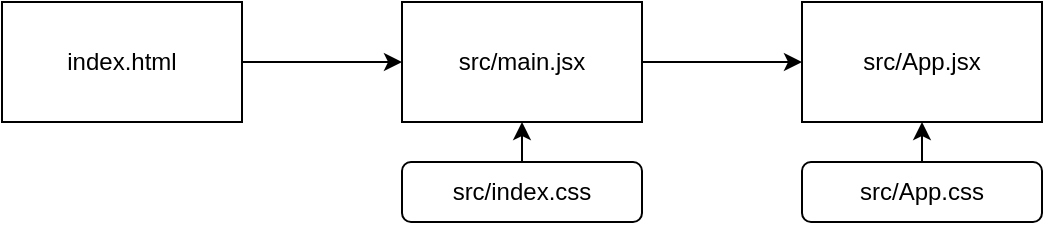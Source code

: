 <mxfile version="24.8.6" pages="2">
    <diagram id="ROD6cOilkUigsOtt_a2R" name="Page-1">
        <mxGraphModel dx="552" dy="289" grid="1" gridSize="10" guides="1" tooltips="1" connect="1" arrows="1" fold="1" page="1" pageScale="1" pageWidth="827" pageHeight="1169" math="0" shadow="0">
            <root>
                <mxCell id="0"/>
                <mxCell id="1" parent="0"/>
                <mxCell id="4" style="edgeStyle=none;html=1;" parent="1" source="2" target="3" edge="1">
                    <mxGeometry relative="1" as="geometry"/>
                </mxCell>
                <mxCell id="2" value="index.html" style="rounded=0;whiteSpace=wrap;html=1;" parent="1" vertex="1">
                    <mxGeometry x="40" y="40" width="120" height="60" as="geometry"/>
                </mxCell>
                <mxCell id="6" style="edgeStyle=none;html=1;entryX=0;entryY=0.5;entryDx=0;entryDy=0;" parent="1" source="3" target="5" edge="1">
                    <mxGeometry relative="1" as="geometry"/>
                </mxCell>
                <mxCell id="3" value="src/main.jsx" style="rounded=0;whiteSpace=wrap;html=1;" parent="1" vertex="1">
                    <mxGeometry x="240" y="40" width="120" height="60" as="geometry"/>
                </mxCell>
                <mxCell id="5" value="src/App.jsx" style="rounded=0;whiteSpace=wrap;html=1;" parent="1" vertex="1">
                    <mxGeometry x="440" y="40" width="120" height="60" as="geometry"/>
                </mxCell>
                <mxCell id="8" style="edgeStyle=none;html=1;entryX=0.5;entryY=1;entryDx=0;entryDy=0;" parent="1" source="7" target="3" edge="1">
                    <mxGeometry relative="1" as="geometry"/>
                </mxCell>
                <mxCell id="7" value="src/index.css" style="rounded=1;whiteSpace=wrap;html=1;" parent="1" vertex="1">
                    <mxGeometry x="240" y="120" width="120" height="30" as="geometry"/>
                </mxCell>
                <mxCell id="10" style="edgeStyle=none;html=1;exitX=0.5;exitY=0;exitDx=0;exitDy=0;entryX=0.5;entryY=1;entryDx=0;entryDy=0;" parent="1" source="9" target="5" edge="1">
                    <mxGeometry relative="1" as="geometry"/>
                </mxCell>
                <mxCell id="9" value="src/App.css" style="rounded=1;whiteSpace=wrap;html=1;" parent="1" vertex="1">
                    <mxGeometry x="440" y="120" width="120" height="30" as="geometry"/>
                </mxCell>
            </root>
        </mxGraphModel>
    </diagram>
    <diagram name="Copy of Page-1" id="NbK4gZZD71qdAxxKqQ4v">
        <mxGraphModel dx="552" dy="289" grid="1" gridSize="10" guides="1" tooltips="1" connect="1" arrows="1" fold="1" page="1" pageScale="1" pageWidth="827" pageHeight="1169" math="0" shadow="0">
            <root>
                <mxCell id="MpxG5HLCXUMw-2WiPCEB-0"/>
                <mxCell id="MpxG5HLCXUMw-2WiPCEB-1" parent="MpxG5HLCXUMw-2WiPCEB-0"/>
                <mxCell id="MpxG5HLCXUMw-2WiPCEB-2" style="edgeStyle=none;html=1;" parent="MpxG5HLCXUMw-2WiPCEB-1" source="MpxG5HLCXUMw-2WiPCEB-3" target="MpxG5HLCXUMw-2WiPCEB-5" edge="1">
                    <mxGeometry relative="1" as="geometry"/>
                </mxCell>
                <mxCell id="MpxG5HLCXUMw-2WiPCEB-3" value="index.html" style="rounded=0;whiteSpace=wrap;html=1;" parent="MpxG5HLCXUMw-2WiPCEB-1" vertex="1">
                    <mxGeometry x="40" y="40" width="80" height="60" as="geometry"/>
                </mxCell>
                <mxCell id="MpxG5HLCXUMw-2WiPCEB-4" style="edgeStyle=none;html=1;entryX=0;entryY=0.5;entryDx=0;entryDy=0;" parent="MpxG5HLCXUMw-2WiPCEB-1" source="MpxG5HLCXUMw-2WiPCEB-5" target="MpxG5HLCXUMw-2WiPCEB-6" edge="1">
                    <mxGeometry relative="1" as="geometry"/>
                </mxCell>
                <mxCell id="MpxG5HLCXUMw-2WiPCEB-5" value="src/main.jsx" style="rounded=0;whiteSpace=wrap;html=1;" parent="MpxG5HLCXUMw-2WiPCEB-1" vertex="1">
                    <mxGeometry x="160" y="40" width="100" height="60" as="geometry"/>
                </mxCell>
                <mxCell id="Iq9TPbIThCg38D-bVvgi-1" style="edgeStyle=none;html=1;entryX=0;entryY=0.5;entryDx=0;entryDy=0;" parent="MpxG5HLCXUMw-2WiPCEB-1" source="MpxG5HLCXUMw-2WiPCEB-6" target="Iq9TPbIThCg38D-bVvgi-0" edge="1">
                    <mxGeometry relative="1" as="geometry"/>
                </mxCell>
                <mxCell id="Iq9TPbIThCg38D-bVvgi-7" style="edgeStyle=orthogonalEdgeStyle;html=1;entryX=0;entryY=0.5;entryDx=0;entryDy=0;rounded=0;" parent="MpxG5HLCXUMw-2WiPCEB-1" source="MpxG5HLCXUMw-2WiPCEB-6" target="Iq9TPbIThCg38D-bVvgi-5" edge="1">
                    <mxGeometry relative="1" as="geometry"/>
                </mxCell>
                <mxCell id="Iq9TPbIThCg38D-bVvgi-8" style="edgeStyle=orthogonalEdgeStyle;html=1;entryX=0;entryY=0.5;entryDx=0;entryDy=0;rounded=0;" parent="MpxG5HLCXUMw-2WiPCEB-1" source="MpxG5HLCXUMw-2WiPCEB-6" target="Iq9TPbIThCg38D-bVvgi-6" edge="1">
                    <mxGeometry relative="1" as="geometry"/>
                </mxCell>
                <mxCell id="MpxG5HLCXUMw-2WiPCEB-6" value="src/App.jsx&lt;br&gt;一覧表示" style="rounded=0;whiteSpace=wrap;html=1;" parent="MpxG5HLCXUMw-2WiPCEB-1" vertex="1">
                    <mxGeometry x="280" y="40" width="120" height="60" as="geometry"/>
                </mxCell>
                <mxCell id="MpxG5HLCXUMw-2WiPCEB-7" style="edgeStyle=none;html=1;entryX=0.5;entryY=1;entryDx=0;entryDy=0;" parent="MpxG5HLCXUMw-2WiPCEB-1" source="MpxG5HLCXUMw-2WiPCEB-8" target="MpxG5HLCXUMw-2WiPCEB-5" edge="1">
                    <mxGeometry relative="1" as="geometry"/>
                </mxCell>
                <mxCell id="MpxG5HLCXUMw-2WiPCEB-8" value="src/index.css" style="rounded=1;whiteSpace=wrap;html=1;" parent="MpxG5HLCXUMw-2WiPCEB-1" vertex="1">
                    <mxGeometry x="160" y="120" width="100" height="30" as="geometry"/>
                </mxCell>
                <mxCell id="MpxG5HLCXUMw-2WiPCEB-9" style="edgeStyle=none;html=1;exitX=0.5;exitY=0;exitDx=0;exitDy=0;entryX=0.5;entryY=1;entryDx=0;entryDy=0;" parent="MpxG5HLCXUMw-2WiPCEB-1" source="MpxG5HLCXUMw-2WiPCEB-10" target="MpxG5HLCXUMw-2WiPCEB-6" edge="1">
                    <mxGeometry relative="1" as="geometry"/>
                </mxCell>
                <mxCell id="MpxG5HLCXUMw-2WiPCEB-10" value="src/App.css" style="rounded=1;whiteSpace=wrap;html=1;" parent="MpxG5HLCXUMw-2WiPCEB-1" vertex="1">
                    <mxGeometry x="280" y="120" width="120" height="30" as="geometry"/>
                </mxCell>
                <mxCell id="Iq9TPbIThCg38D-bVvgi-4" style="edgeStyle=none;html=1;entryX=0;entryY=0.5;entryDx=0;entryDy=0;" parent="MpxG5HLCXUMw-2WiPCEB-1" source="Iq9TPbIThCg38D-bVvgi-0" target="Iq9TPbIThCg38D-bVvgi-3" edge="1">
                    <mxGeometry relative="1" as="geometry"/>
                </mxCell>
                <mxCell id="Iq9TPbIThCg38D-bVvgi-0" value="明細表示" style="rounded=0;whiteSpace=wrap;html=1;" parent="MpxG5HLCXUMw-2WiPCEB-1" vertex="1">
                    <mxGeometry x="440" y="40" width="120" height="60" as="geometry"/>
                </mxCell>
                <mxCell id="Iq9TPbIThCg38D-bVvgi-3" value="明細編集" style="rounded=0;whiteSpace=wrap;html=1;" parent="MpxG5HLCXUMw-2WiPCEB-1" vertex="1">
                    <mxGeometry x="600" y="40" width="120" height="60" as="geometry"/>
                </mxCell>
                <mxCell id="Iq9TPbIThCg38D-bVvgi-5" value="新規登録" style="rounded=0;whiteSpace=wrap;html=1;" parent="MpxG5HLCXUMw-2WiPCEB-1" vertex="1">
                    <mxGeometry x="440" y="120" width="120" height="60" as="geometry"/>
                </mxCell>
                <mxCell id="Iq9TPbIThCg38D-bVvgi-6" value="明細削除" style="rounded=0;whiteSpace=wrap;html=1;" parent="MpxG5HLCXUMw-2WiPCEB-1" vertex="1">
                    <mxGeometry x="440" y="200" width="120" height="60" as="geometry"/>
                </mxCell>
            </root>
        </mxGraphModel>
    </diagram>
</mxfile>